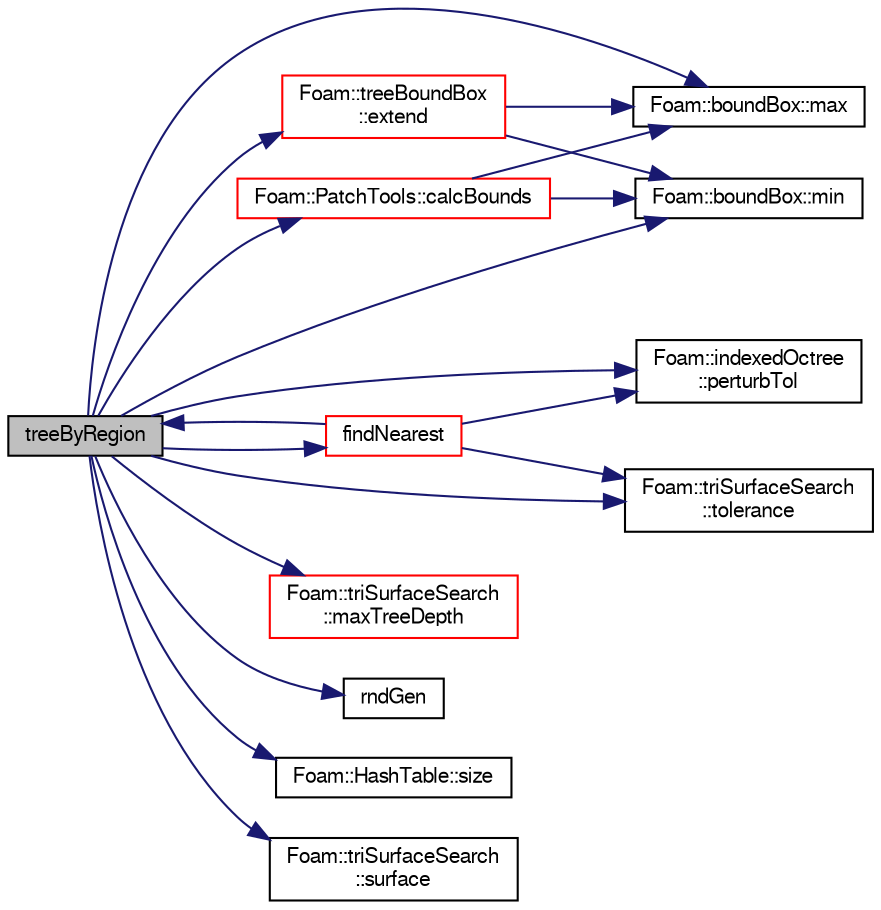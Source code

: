 digraph "treeByRegion"
{
  bgcolor="transparent";
  edge [fontname="FreeSans",fontsize="10",labelfontname="FreeSans",labelfontsize="10"];
  node [fontname="FreeSans",fontsize="10",shape=record];
  rankdir="LR";
  Node27 [label="treeByRegion",height=0.2,width=0.4,color="black", fillcolor="grey75", style="filled", fontcolor="black"];
  Node27 -> Node28 [color="midnightblue",fontsize="10",style="solid",fontname="FreeSans"];
  Node28 [label="Foam::PatchTools::calcBounds",height=0.2,width=0.4,color="red",URL="$a27526.html#a23386088c59e643ed53d59ff85ca7f8d"];
  Node28 -> Node30 [color="midnightblue",fontsize="10",style="solid",fontname="FreeSans"];
  Node30 [label="Foam::boundBox::max",height=0.2,width=0.4,color="black",URL="$a27102.html#a43279cd20862e64a21c8c82ee6c2441b",tooltip="Maximum describing the bounding box. "];
  Node28 -> Node32 [color="midnightblue",fontsize="10",style="solid",fontname="FreeSans"];
  Node32 [label="Foam::boundBox::min",height=0.2,width=0.4,color="black",URL="$a27102.html#a41bea928bbb72b904d07db28570b07bd",tooltip="Minimum describing the bounding box. "];
  Node27 -> Node35 [color="midnightblue",fontsize="10",style="solid",fontname="FreeSans"];
  Node35 [label="Foam::treeBoundBox\l::extend",height=0.2,width=0.4,color="red",URL="$a27618.html#aa587a09f8f1ac8b806f9f1314f0e0733",tooltip="Return slightly wider bounding box. "];
  Node35 -> Node30 [color="midnightblue",fontsize="10",style="solid",fontname="FreeSans"];
  Node35 -> Node32 [color="midnightblue",fontsize="10",style="solid",fontname="FreeSans"];
  Node27 -> Node43 [color="midnightblue",fontsize="10",style="solid",fontname="FreeSans"];
  Node43 [label="findNearest",height=0.2,width=0.4,color="red",URL="$a25526.html#a0fa36fcaf116953105bbee9871d05b0c",tooltip="Find the nearest point on the surface out of the regions. "];
  Node43 -> Node46 [color="midnightblue",fontsize="10",style="solid",fontname="FreeSans"];
  Node46 [label="Foam::indexedOctree\l::perturbTol",height=0.2,width=0.4,color="black",URL="$a25026.html#a41778d781ef1c7653c69f36a1d5b983c",tooltip="Get the perturbation tolerance. "];
  Node43 -> Node47 [color="midnightblue",fontsize="10",style="solid",fontname="FreeSans"];
  Node47 [label="Foam::triSurfaceSearch\l::tolerance",height=0.2,width=0.4,color="black",URL="$a25530.html#a403d191d8d31d9941405ef8a6992240d",tooltip="Return tolerance to use in searches. "];
  Node43 -> Node27 [color="midnightblue",fontsize="10",style="solid",fontname="FreeSans"];
  Node27 -> Node30 [color="midnightblue",fontsize="10",style="solid",fontname="FreeSans"];
  Node27 -> Node110 [color="midnightblue",fontsize="10",style="solid",fontname="FreeSans"];
  Node110 [label="Foam::triSurfaceSearch\l::maxTreeDepth",height=0.2,width=0.4,color="red",URL="$a25530.html#ab0ccbbb3c405fe793bf7c7fa67e6af0e",tooltip="Return max tree depth of octree. "];
  Node27 -> Node32 [color="midnightblue",fontsize="10",style="solid",fontname="FreeSans"];
  Node27 -> Node46 [color="midnightblue",fontsize="10",style="solid",fontname="FreeSans"];
  Node27 -> Node53 [color="midnightblue",fontsize="10",style="solid",fontname="FreeSans"];
  Node53 [label="rndGen",height=0.2,width=0.4,color="black",URL="$a38939.html#ab8597af4c8d0209c2e0c9b1982782bfb"];
  Node27 -> Node112 [color="midnightblue",fontsize="10",style="solid",fontname="FreeSans"];
  Node112 [label="Foam::HashTable::size",height=0.2,width=0.4,color="black",URL="$a25702.html#a47b3bf30da1eb3ab8076b5fbe00e0494",tooltip="Return number of elements in table. "];
  Node27 -> Node49 [color="midnightblue",fontsize="10",style="solid",fontname="FreeSans"];
  Node49 [label="Foam::triSurfaceSearch\l::surface",height=0.2,width=0.4,color="black",URL="$a25530.html#abf28bf4987657fadcee184f52c42c24d",tooltip="Return reference to the surface. "];
  Node27 -> Node47 [color="midnightblue",fontsize="10",style="solid",fontname="FreeSans"];
}
